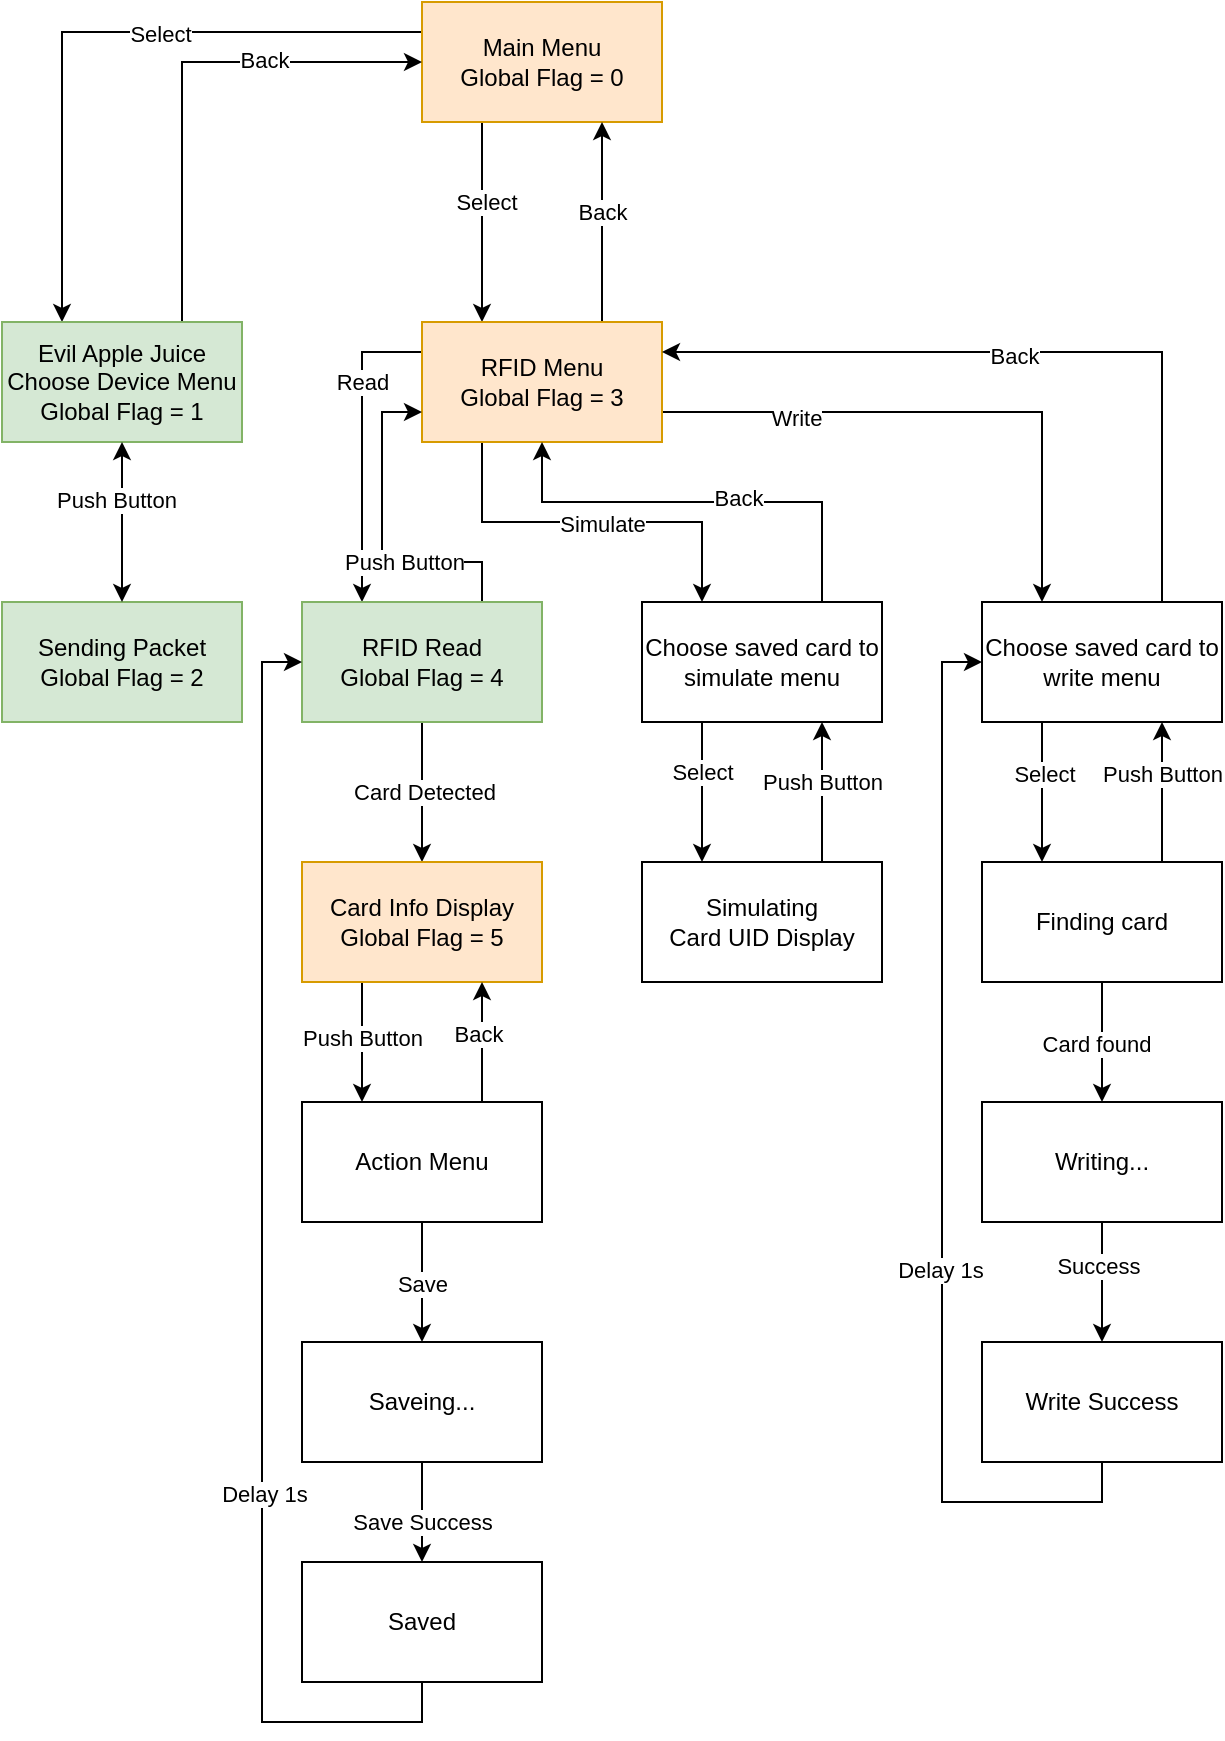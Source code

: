 <mxfile version="22.1.15" type="github">
  <diagram name="第 1 页" id="FAfDar8AXypJwFVzPQgu">
    <mxGraphModel dx="792" dy="784" grid="1" gridSize="10" guides="1" tooltips="1" connect="1" arrows="1" fold="1" page="1" pageScale="1" pageWidth="827" pageHeight="1169" math="0" shadow="0">
      <root>
        <mxCell id="0" />
        <mxCell id="1" parent="0" />
        <mxCell id="3Ltr1kRRQfsOtF6HaQOd-38" style="edgeStyle=orthogonalEdgeStyle;rounded=0;orthogonalLoop=1;jettySize=auto;html=1;exitX=0;exitY=0.25;exitDx=0;exitDy=0;entryX=0.25;entryY=0;entryDx=0;entryDy=0;" parent="1" source="3Ltr1kRRQfsOtF6HaQOd-2" target="3Ltr1kRRQfsOtF6HaQOd-3" edge="1">
          <mxGeometry relative="1" as="geometry" />
        </mxCell>
        <mxCell id="3Ltr1kRRQfsOtF6HaQOd-42" value="Select" style="edgeLabel;html=1;align=center;verticalAlign=middle;resizable=0;points=[];" parent="3Ltr1kRRQfsOtF6HaQOd-38" vertex="1" connectable="0">
          <mxGeometry x="-0.195" y="1" relative="1" as="geometry">
            <mxPoint as="offset" />
          </mxGeometry>
        </mxCell>
        <mxCell id="3Ltr1kRRQfsOtF6HaQOd-44" style="edgeStyle=orthogonalEdgeStyle;rounded=0;orthogonalLoop=1;jettySize=auto;html=1;exitX=0.25;exitY=1;exitDx=0;exitDy=0;entryX=0.25;entryY=0;entryDx=0;entryDy=0;" parent="1" source="3Ltr1kRRQfsOtF6HaQOd-2" target="3Ltr1kRRQfsOtF6HaQOd-17" edge="1">
          <mxGeometry relative="1" as="geometry" />
        </mxCell>
        <mxCell id="3Ltr1kRRQfsOtF6HaQOd-45" value="Select" style="edgeLabel;html=1;align=center;verticalAlign=middle;resizable=0;points=[];" parent="3Ltr1kRRQfsOtF6HaQOd-44" vertex="1" connectable="0">
          <mxGeometry x="-0.234" y="2" relative="1" as="geometry">
            <mxPoint y="1" as="offset" />
          </mxGeometry>
        </mxCell>
        <mxCell id="3Ltr1kRRQfsOtF6HaQOd-2" value="Main Menu&lt;br&gt;Global Flag = 0" style="rounded=0;whiteSpace=wrap;html=1;fillColor=#ffe6cc;strokeColor=#d79b00;" parent="1" vertex="1">
          <mxGeometry x="340" y="60" width="120" height="60" as="geometry" />
        </mxCell>
        <mxCell id="3Ltr1kRRQfsOtF6HaQOd-39" style="edgeStyle=orthogonalEdgeStyle;rounded=0;orthogonalLoop=1;jettySize=auto;html=1;exitX=0.75;exitY=0;exitDx=0;exitDy=0;entryX=0;entryY=0.5;entryDx=0;entryDy=0;" parent="1" source="3Ltr1kRRQfsOtF6HaQOd-3" target="3Ltr1kRRQfsOtF6HaQOd-2" edge="1">
          <mxGeometry relative="1" as="geometry" />
        </mxCell>
        <mxCell id="3Ltr1kRRQfsOtF6HaQOd-43" value="Back" style="edgeLabel;html=1;align=center;verticalAlign=middle;resizable=0;points=[];" parent="3Ltr1kRRQfsOtF6HaQOd-39" vertex="1" connectable="0">
          <mxGeometry x="0.367" y="1" relative="1" as="geometry">
            <mxPoint as="offset" />
          </mxGeometry>
        </mxCell>
        <mxCell id="3Ltr1kRRQfsOtF6HaQOd-3" value="Evil Apple Juice&lt;br&gt;Choose Device Menu&lt;br&gt;Global Flag = 1" style="rounded=0;whiteSpace=wrap;html=1;fillColor=#d5e8d4;strokeColor=#82b366;" parent="1" vertex="1">
          <mxGeometry x="130" y="220" width="120" height="60" as="geometry" />
        </mxCell>
        <mxCell id="3Ltr1kRRQfsOtF6HaQOd-12" value="Sending Packet&lt;br&gt;Global Flag = 2" style="rounded=0;whiteSpace=wrap;html=1;fillColor=#d5e8d4;strokeColor=#82b366;" parent="1" vertex="1">
          <mxGeometry x="130" y="360" width="120" height="60" as="geometry" />
        </mxCell>
        <mxCell id="3Ltr1kRRQfsOtF6HaQOd-47" style="edgeStyle=orthogonalEdgeStyle;rounded=0;orthogonalLoop=1;jettySize=auto;html=1;exitX=0.75;exitY=0;exitDx=0;exitDy=0;entryX=0.75;entryY=1;entryDx=0;entryDy=0;" parent="1" source="3Ltr1kRRQfsOtF6HaQOd-17" target="3Ltr1kRRQfsOtF6HaQOd-2" edge="1">
          <mxGeometry relative="1" as="geometry" />
        </mxCell>
        <mxCell id="3Ltr1kRRQfsOtF6HaQOd-48" value="Back" style="edgeLabel;html=1;align=center;verticalAlign=middle;resizable=0;points=[];" parent="3Ltr1kRRQfsOtF6HaQOd-47" vertex="1" connectable="0">
          <mxGeometry x="0.11" y="4" relative="1" as="geometry">
            <mxPoint x="4" as="offset" />
          </mxGeometry>
        </mxCell>
        <mxCell id="3Ltr1kRRQfsOtF6HaQOd-64" style="edgeStyle=orthogonalEdgeStyle;rounded=0;orthogonalLoop=1;jettySize=auto;html=1;exitX=0;exitY=0.25;exitDx=0;exitDy=0;entryX=0.25;entryY=0;entryDx=0;entryDy=0;" parent="1" source="3Ltr1kRRQfsOtF6HaQOd-17" target="3Ltr1kRRQfsOtF6HaQOd-25" edge="1">
          <mxGeometry relative="1" as="geometry" />
        </mxCell>
        <mxCell id="3Ltr1kRRQfsOtF6HaQOd-65" value="Read" style="edgeLabel;html=1;align=center;verticalAlign=middle;resizable=0;points=[];" parent="3Ltr1kRRQfsOtF6HaQOd-64" vertex="1" connectable="0">
          <mxGeometry x="0.266" relative="1" as="geometry">
            <mxPoint y="-53" as="offset" />
          </mxGeometry>
        </mxCell>
        <mxCell id="3Ltr1kRRQfsOtF6HaQOd-70" style="edgeStyle=orthogonalEdgeStyle;rounded=0;orthogonalLoop=1;jettySize=auto;html=1;exitX=0.25;exitY=1;exitDx=0;exitDy=0;entryX=0.25;entryY=0;entryDx=0;entryDy=0;" parent="1" source="3Ltr1kRRQfsOtF6HaQOd-17" target="3Ltr1kRRQfsOtF6HaQOd-61" edge="1">
          <mxGeometry relative="1" as="geometry">
            <Array as="points">
              <mxPoint x="370" y="320" />
              <mxPoint x="480" y="320" />
            </Array>
          </mxGeometry>
        </mxCell>
        <mxCell id="3Ltr1kRRQfsOtF6HaQOd-71" value="Simulate" style="edgeLabel;html=1;align=center;verticalAlign=middle;resizable=0;points=[];" parent="3Ltr1kRRQfsOtF6HaQOd-70" vertex="1" connectable="0">
          <mxGeometry x="0.131" y="-1" relative="1" as="geometry">
            <mxPoint x="-8" as="offset" />
          </mxGeometry>
        </mxCell>
        <mxCell id="3Ltr1kRRQfsOtF6HaQOd-80" style="edgeStyle=orthogonalEdgeStyle;rounded=0;orthogonalLoop=1;jettySize=auto;html=1;exitX=1;exitY=0.75;exitDx=0;exitDy=0;entryX=0.25;entryY=0;entryDx=0;entryDy=0;" parent="1" source="3Ltr1kRRQfsOtF6HaQOd-17" target="3Ltr1kRRQfsOtF6HaQOd-79" edge="1">
          <mxGeometry relative="1" as="geometry" />
        </mxCell>
        <mxCell id="3Ltr1kRRQfsOtF6HaQOd-81" value="Write" style="edgeLabel;html=1;align=center;verticalAlign=middle;resizable=0;points=[];" parent="3Ltr1kRRQfsOtF6HaQOd-80" vertex="1" connectable="0">
          <mxGeometry x="-0.529" y="-3" relative="1" as="geometry">
            <mxPoint as="offset" />
          </mxGeometry>
        </mxCell>
        <mxCell id="3Ltr1kRRQfsOtF6HaQOd-17" value="RFID Menu&lt;br&gt;Global Flag = 3" style="rounded=0;whiteSpace=wrap;html=1;fillColor=#ffe6cc;strokeColor=#d79b00;" parent="1" vertex="1">
          <mxGeometry x="340" y="220" width="120" height="60" as="geometry" />
        </mxCell>
        <mxCell id="3Ltr1kRRQfsOtF6HaQOd-21" value="" style="endArrow=classic;startArrow=classic;html=1;rounded=0;entryX=0.5;entryY=1;entryDx=0;entryDy=0;" parent="1" source="3Ltr1kRRQfsOtF6HaQOd-12" target="3Ltr1kRRQfsOtF6HaQOd-3" edge="1">
          <mxGeometry width="50" height="50" relative="1" as="geometry">
            <mxPoint x="390" y="430" as="sourcePoint" />
            <mxPoint x="440" y="380" as="targetPoint" />
          </mxGeometry>
        </mxCell>
        <mxCell id="3Ltr1kRRQfsOtF6HaQOd-22" value="Push Button" style="edgeLabel;html=1;align=center;verticalAlign=middle;resizable=0;points=[];" parent="3Ltr1kRRQfsOtF6HaQOd-21" vertex="1" connectable="0">
          <mxGeometry x="0.275" y="3" relative="1" as="geometry">
            <mxPoint as="offset" />
          </mxGeometry>
        </mxCell>
        <mxCell id="3Ltr1kRRQfsOtF6HaQOd-30" style="edgeStyle=orthogonalEdgeStyle;rounded=0;orthogonalLoop=1;jettySize=auto;html=1;entryX=0.5;entryY=0;entryDx=0;entryDy=0;exitX=0.5;exitY=1;exitDx=0;exitDy=0;" parent="1" source="3Ltr1kRRQfsOtF6HaQOd-25" target="3Ltr1kRRQfsOtF6HaQOd-29" edge="1">
          <mxGeometry relative="1" as="geometry">
            <mxPoint x="360" y="440" as="sourcePoint" />
          </mxGeometry>
        </mxCell>
        <mxCell id="3Ltr1kRRQfsOtF6HaQOd-31" value="Card Detected" style="edgeLabel;html=1;align=center;verticalAlign=middle;resizable=0;points=[];" parent="3Ltr1kRRQfsOtF6HaQOd-30" vertex="1" connectable="0">
          <mxGeometry x="-0.45" y="1" relative="1" as="geometry">
            <mxPoint y="15" as="offset" />
          </mxGeometry>
        </mxCell>
        <mxCell id="3Ltr1kRRQfsOtF6HaQOd-66" style="edgeStyle=orthogonalEdgeStyle;rounded=0;orthogonalLoop=1;jettySize=auto;html=1;exitX=0.75;exitY=0;exitDx=0;exitDy=0;entryX=0;entryY=0.75;entryDx=0;entryDy=0;" parent="1" source="3Ltr1kRRQfsOtF6HaQOd-25" target="3Ltr1kRRQfsOtF6HaQOd-17" edge="1">
          <mxGeometry relative="1" as="geometry">
            <Array as="points">
              <mxPoint x="370" y="340" />
              <mxPoint x="320" y="340" />
              <mxPoint x="320" y="265" />
            </Array>
          </mxGeometry>
        </mxCell>
        <mxCell id="3Ltr1kRRQfsOtF6HaQOd-69" value="Push Button" style="edgeLabel;html=1;align=center;verticalAlign=middle;resizable=0;points=[];" parent="3Ltr1kRRQfsOtF6HaQOd-66" vertex="1" connectable="0">
          <mxGeometry x="-0.154" y="-1" relative="1" as="geometry">
            <mxPoint x="10" as="offset" />
          </mxGeometry>
        </mxCell>
        <mxCell id="3Ltr1kRRQfsOtF6HaQOd-25" value="RFID Read&lt;br&gt;Global Flag = 4" style="rounded=0;whiteSpace=wrap;html=1;fillColor=#d5e8d4;strokeColor=#82b366;" parent="1" vertex="1">
          <mxGeometry x="280" y="360" width="120" height="60" as="geometry" />
        </mxCell>
        <mxCell id="3Ltr1kRRQfsOtF6HaQOd-36" style="edgeStyle=orthogonalEdgeStyle;rounded=0;orthogonalLoop=1;jettySize=auto;html=1;exitX=0.25;exitY=1;exitDx=0;exitDy=0;entryX=0.25;entryY=0;entryDx=0;entryDy=0;" parent="1" source="3Ltr1kRRQfsOtF6HaQOd-29" target="3Ltr1kRRQfsOtF6HaQOd-34" edge="1">
          <mxGeometry relative="1" as="geometry" />
        </mxCell>
        <mxCell id="3Ltr1kRRQfsOtF6HaQOd-49" value="Push Button" style="edgeLabel;html=1;align=center;verticalAlign=middle;resizable=0;points=[];" parent="3Ltr1kRRQfsOtF6HaQOd-36" vertex="1" connectable="0">
          <mxGeometry x="-0.079" relative="1" as="geometry">
            <mxPoint as="offset" />
          </mxGeometry>
        </mxCell>
        <mxCell id="3Ltr1kRRQfsOtF6HaQOd-29" value="Card Info Display&lt;br&gt;Global Flag = 5" style="rounded=0;whiteSpace=wrap;html=1;fillColor=#ffe6cc;strokeColor=#d79b00;" parent="1" vertex="1">
          <mxGeometry x="280" y="490" width="120" height="60" as="geometry" />
        </mxCell>
        <mxCell id="3Ltr1kRRQfsOtF6HaQOd-50" style="edgeStyle=orthogonalEdgeStyle;rounded=0;orthogonalLoop=1;jettySize=auto;html=1;exitX=0.75;exitY=0;exitDx=0;exitDy=0;entryX=0.75;entryY=1;entryDx=0;entryDy=0;" parent="1" source="3Ltr1kRRQfsOtF6HaQOd-34" target="3Ltr1kRRQfsOtF6HaQOd-29" edge="1">
          <mxGeometry relative="1" as="geometry" />
        </mxCell>
        <mxCell id="3Ltr1kRRQfsOtF6HaQOd-51" value="Back" style="edgeLabel;html=1;align=center;verticalAlign=middle;resizable=0;points=[];" parent="3Ltr1kRRQfsOtF6HaQOd-50" vertex="1" connectable="0">
          <mxGeometry x="0.125" y="2" relative="1" as="geometry">
            <mxPoint as="offset" />
          </mxGeometry>
        </mxCell>
        <mxCell id="3Ltr1kRRQfsOtF6HaQOd-54" style="edgeStyle=orthogonalEdgeStyle;rounded=0;orthogonalLoop=1;jettySize=auto;html=1;exitX=0.5;exitY=1;exitDx=0;exitDy=0;entryX=0.5;entryY=0;entryDx=0;entryDy=0;" parent="1" source="3Ltr1kRRQfsOtF6HaQOd-34" target="3Ltr1kRRQfsOtF6HaQOd-52" edge="1">
          <mxGeometry relative="1" as="geometry" />
        </mxCell>
        <mxCell id="3Ltr1kRRQfsOtF6HaQOd-55" value="Save" style="edgeLabel;html=1;align=center;verticalAlign=middle;resizable=0;points=[];" parent="3Ltr1kRRQfsOtF6HaQOd-54" vertex="1" connectable="0">
          <mxGeometry x="0.242" y="-3" relative="1" as="geometry">
            <mxPoint x="3" y="-7" as="offset" />
          </mxGeometry>
        </mxCell>
        <mxCell id="3Ltr1kRRQfsOtF6HaQOd-34" value="Action Menu" style="whiteSpace=wrap;html=1;" parent="1" vertex="1">
          <mxGeometry x="280" y="610" width="120" height="60" as="geometry" />
        </mxCell>
        <mxCell id="3Ltr1kRRQfsOtF6HaQOd-57" style="edgeStyle=orthogonalEdgeStyle;rounded=0;orthogonalLoop=1;jettySize=auto;html=1;exitX=0.5;exitY=1;exitDx=0;exitDy=0;" parent="1" source="3Ltr1kRRQfsOtF6HaQOd-52" target="3Ltr1kRRQfsOtF6HaQOd-56" edge="1">
          <mxGeometry relative="1" as="geometry" />
        </mxCell>
        <mxCell id="3Ltr1kRRQfsOtF6HaQOd-58" value="Save Success" style="edgeLabel;html=1;align=center;verticalAlign=middle;resizable=0;points=[];" parent="3Ltr1kRRQfsOtF6HaQOd-57" vertex="1" connectable="0">
          <mxGeometry x="-0.474" y="-3" relative="1" as="geometry">
            <mxPoint x="3" y="17" as="offset" />
          </mxGeometry>
        </mxCell>
        <mxCell id="3Ltr1kRRQfsOtF6HaQOd-52" value="Saveing..." style="rounded=0;whiteSpace=wrap;html=1;" parent="1" vertex="1">
          <mxGeometry x="280" y="730" width="120" height="60" as="geometry" />
        </mxCell>
        <mxCell id="3Ltr1kRRQfsOtF6HaQOd-59" style="edgeStyle=orthogonalEdgeStyle;rounded=0;orthogonalLoop=1;jettySize=auto;html=1;exitX=0.5;exitY=1;exitDx=0;exitDy=0;entryX=0;entryY=0.5;entryDx=0;entryDy=0;" parent="1" source="3Ltr1kRRQfsOtF6HaQOd-56" target="3Ltr1kRRQfsOtF6HaQOd-25" edge="1">
          <mxGeometry relative="1" as="geometry" />
        </mxCell>
        <mxCell id="3Ltr1kRRQfsOtF6HaQOd-60" value="Delay 1s" style="edgeLabel;html=1;align=center;verticalAlign=middle;resizable=0;points=[];" parent="3Ltr1kRRQfsOtF6HaQOd-59" vertex="1" connectable="0">
          <mxGeometry x="-0.342" y="-1" relative="1" as="geometry">
            <mxPoint as="offset" />
          </mxGeometry>
        </mxCell>
        <mxCell id="3Ltr1kRRQfsOtF6HaQOd-56" value="Saved" style="rounded=0;whiteSpace=wrap;html=1;" parent="1" vertex="1">
          <mxGeometry x="280" y="840" width="120" height="60" as="geometry" />
        </mxCell>
        <mxCell id="3Ltr1kRRQfsOtF6HaQOd-72" style="edgeStyle=orthogonalEdgeStyle;rounded=0;orthogonalLoop=1;jettySize=auto;html=1;exitX=0.75;exitY=0;exitDx=0;exitDy=0;entryX=0.5;entryY=1;entryDx=0;entryDy=0;" parent="1" source="3Ltr1kRRQfsOtF6HaQOd-61" target="3Ltr1kRRQfsOtF6HaQOd-17" edge="1">
          <mxGeometry relative="1" as="geometry">
            <Array as="points">
              <mxPoint x="540" y="310" />
              <mxPoint x="400" y="310" />
            </Array>
          </mxGeometry>
        </mxCell>
        <mxCell id="3Ltr1kRRQfsOtF6HaQOd-73" value="Back" style="edgeLabel;html=1;align=center;verticalAlign=middle;resizable=0;points=[];" parent="3Ltr1kRRQfsOtF6HaQOd-72" vertex="1" connectable="0">
          <mxGeometry x="-0.165" y="-2" relative="1" as="geometry">
            <mxPoint as="offset" />
          </mxGeometry>
        </mxCell>
        <mxCell id="3Ltr1kRRQfsOtF6HaQOd-75" style="edgeStyle=orthogonalEdgeStyle;rounded=0;orthogonalLoop=1;jettySize=auto;html=1;exitX=0.25;exitY=1;exitDx=0;exitDy=0;entryX=0.25;entryY=0;entryDx=0;entryDy=0;" parent="1" source="3Ltr1kRRQfsOtF6HaQOd-61" target="3Ltr1kRRQfsOtF6HaQOd-74" edge="1">
          <mxGeometry relative="1" as="geometry" />
        </mxCell>
        <mxCell id="3Ltr1kRRQfsOtF6HaQOd-76" value="Select" style="edgeLabel;html=1;align=center;verticalAlign=middle;resizable=0;points=[];" parent="3Ltr1kRRQfsOtF6HaQOd-75" vertex="1" connectable="0">
          <mxGeometry x="-0.28" relative="1" as="geometry">
            <mxPoint as="offset" />
          </mxGeometry>
        </mxCell>
        <mxCell id="3Ltr1kRRQfsOtF6HaQOd-61" value="Choose saved card to simulate menu" style="rounded=0;whiteSpace=wrap;html=1;" parent="1" vertex="1">
          <mxGeometry x="450" y="360" width="120" height="60" as="geometry" />
        </mxCell>
        <mxCell id="3Ltr1kRRQfsOtF6HaQOd-77" style="edgeStyle=orthogonalEdgeStyle;rounded=0;orthogonalLoop=1;jettySize=auto;html=1;exitX=0.75;exitY=0;exitDx=0;exitDy=0;entryX=0.75;entryY=1;entryDx=0;entryDy=0;" parent="1" source="3Ltr1kRRQfsOtF6HaQOd-74" target="3Ltr1kRRQfsOtF6HaQOd-61" edge="1">
          <mxGeometry relative="1" as="geometry" />
        </mxCell>
        <mxCell id="3Ltr1kRRQfsOtF6HaQOd-78" value="Push Button" style="edgeLabel;html=1;align=center;verticalAlign=middle;resizable=0;points=[];" parent="3Ltr1kRRQfsOtF6HaQOd-77" vertex="1" connectable="0">
          <mxGeometry x="0.339" relative="1" as="geometry">
            <mxPoint y="7" as="offset" />
          </mxGeometry>
        </mxCell>
        <mxCell id="3Ltr1kRRQfsOtF6HaQOd-74" value="Simulating&lt;br&gt;Card UID Display" style="rounded=0;whiteSpace=wrap;html=1;" parent="1" vertex="1">
          <mxGeometry x="450" y="490" width="120" height="60" as="geometry" />
        </mxCell>
        <mxCell id="3Ltr1kRRQfsOtF6HaQOd-82" style="edgeStyle=orthogonalEdgeStyle;rounded=0;orthogonalLoop=1;jettySize=auto;html=1;exitX=0.75;exitY=0;exitDx=0;exitDy=0;entryX=1;entryY=0.25;entryDx=0;entryDy=0;" parent="1" source="3Ltr1kRRQfsOtF6HaQOd-79" target="3Ltr1kRRQfsOtF6HaQOd-17" edge="1">
          <mxGeometry relative="1" as="geometry" />
        </mxCell>
        <mxCell id="3Ltr1kRRQfsOtF6HaQOd-83" value="Back" style="edgeLabel;html=1;align=center;verticalAlign=middle;resizable=0;points=[];" parent="3Ltr1kRRQfsOtF6HaQOd-82" vertex="1" connectable="0">
          <mxGeometry x="0.061" y="2" relative="1" as="geometry">
            <mxPoint as="offset" />
          </mxGeometry>
        </mxCell>
        <mxCell id="3Ltr1kRRQfsOtF6HaQOd-85" style="edgeStyle=orthogonalEdgeStyle;rounded=0;orthogonalLoop=1;jettySize=auto;html=1;exitX=0.25;exitY=1;exitDx=0;exitDy=0;entryX=0.25;entryY=0;entryDx=0;entryDy=0;" parent="1" source="3Ltr1kRRQfsOtF6HaQOd-79" target="3Ltr1kRRQfsOtF6HaQOd-84" edge="1">
          <mxGeometry relative="1" as="geometry" />
        </mxCell>
        <mxCell id="3Ltr1kRRQfsOtF6HaQOd-86" value="Select" style="edgeLabel;html=1;align=center;verticalAlign=middle;resizable=0;points=[];" parent="3Ltr1kRRQfsOtF6HaQOd-85" vertex="1" connectable="0">
          <mxGeometry x="-0.276" y="1" relative="1" as="geometry">
            <mxPoint as="offset" />
          </mxGeometry>
        </mxCell>
        <mxCell id="3Ltr1kRRQfsOtF6HaQOd-79" value="Choose saved card to write menu" style="rounded=0;whiteSpace=wrap;html=1;" parent="1" vertex="1">
          <mxGeometry x="620" y="360" width="120" height="60" as="geometry" />
        </mxCell>
        <mxCell id="3Ltr1kRRQfsOtF6HaQOd-87" style="edgeStyle=orthogonalEdgeStyle;rounded=0;orthogonalLoop=1;jettySize=auto;html=1;exitX=0.75;exitY=0;exitDx=0;exitDy=0;entryX=0.75;entryY=1;entryDx=0;entryDy=0;" parent="1" source="3Ltr1kRRQfsOtF6HaQOd-84" target="3Ltr1kRRQfsOtF6HaQOd-79" edge="1">
          <mxGeometry relative="1" as="geometry" />
        </mxCell>
        <mxCell id="3Ltr1kRRQfsOtF6HaQOd-88" value="Push Button" style="edgeLabel;html=1;align=center;verticalAlign=middle;resizable=0;points=[];" parent="3Ltr1kRRQfsOtF6HaQOd-87" vertex="1" connectable="0">
          <mxGeometry x="0.276" relative="1" as="geometry">
            <mxPoint as="offset" />
          </mxGeometry>
        </mxCell>
        <mxCell id="3Ltr1kRRQfsOtF6HaQOd-90" style="edgeStyle=orthogonalEdgeStyle;rounded=0;orthogonalLoop=1;jettySize=auto;html=1;exitX=0.5;exitY=1;exitDx=0;exitDy=0;entryX=0.5;entryY=0;entryDx=0;entryDy=0;" parent="1" source="3Ltr1kRRQfsOtF6HaQOd-84" target="3Ltr1kRRQfsOtF6HaQOd-89" edge="1">
          <mxGeometry relative="1" as="geometry" />
        </mxCell>
        <mxCell id="3Ltr1kRRQfsOtF6HaQOd-91" value="Card found" style="edgeLabel;html=1;align=center;verticalAlign=middle;resizable=0;points=[];" parent="3Ltr1kRRQfsOtF6HaQOd-90" vertex="1" connectable="0">
          <mxGeometry x="-0.35" y="-3" relative="1" as="geometry">
            <mxPoint y="11" as="offset" />
          </mxGeometry>
        </mxCell>
        <mxCell id="3Ltr1kRRQfsOtF6HaQOd-84" value="Finding card" style="rounded=0;whiteSpace=wrap;html=1;" parent="1" vertex="1">
          <mxGeometry x="620" y="490" width="120" height="60" as="geometry" />
        </mxCell>
        <mxCell id="3Ltr1kRRQfsOtF6HaQOd-94" style="edgeStyle=orthogonalEdgeStyle;rounded=0;orthogonalLoop=1;jettySize=auto;html=1;exitX=0.5;exitY=1;exitDx=0;exitDy=0;entryX=0.5;entryY=0;entryDx=0;entryDy=0;" parent="1" source="3Ltr1kRRQfsOtF6HaQOd-89" target="3Ltr1kRRQfsOtF6HaQOd-92" edge="1">
          <mxGeometry relative="1" as="geometry" />
        </mxCell>
        <mxCell id="3Ltr1kRRQfsOtF6HaQOd-95" value="Success" style="edgeLabel;html=1;align=center;verticalAlign=middle;resizable=0;points=[];" parent="3Ltr1kRRQfsOtF6HaQOd-94" vertex="1" connectable="0">
          <mxGeometry x="-0.267" y="-2" relative="1" as="geometry">
            <mxPoint as="offset" />
          </mxGeometry>
        </mxCell>
        <mxCell id="3Ltr1kRRQfsOtF6HaQOd-89" value="Writing..." style="rounded=0;whiteSpace=wrap;html=1;" parent="1" vertex="1">
          <mxGeometry x="620" y="610" width="120" height="60" as="geometry" />
        </mxCell>
        <mxCell id="3Ltr1kRRQfsOtF6HaQOd-96" style="edgeStyle=orthogonalEdgeStyle;rounded=0;orthogonalLoop=1;jettySize=auto;html=1;exitX=0.5;exitY=1;exitDx=0;exitDy=0;entryX=0;entryY=0.5;entryDx=0;entryDy=0;" parent="1" source="3Ltr1kRRQfsOtF6HaQOd-92" target="3Ltr1kRRQfsOtF6HaQOd-79" edge="1">
          <mxGeometry relative="1" as="geometry" />
        </mxCell>
        <mxCell id="3Ltr1kRRQfsOtF6HaQOd-97" value="Delay 1s" style="edgeLabel;html=1;align=center;verticalAlign=middle;resizable=0;points=[];" parent="3Ltr1kRRQfsOtF6HaQOd-96" vertex="1" connectable="0">
          <mxGeometry x="-0.199" y="1" relative="1" as="geometry">
            <mxPoint as="offset" />
          </mxGeometry>
        </mxCell>
        <mxCell id="3Ltr1kRRQfsOtF6HaQOd-92" value="Write Success" style="rounded=0;whiteSpace=wrap;html=1;" parent="1" vertex="1">
          <mxGeometry x="620" y="730" width="120" height="60" as="geometry" />
        </mxCell>
      </root>
    </mxGraphModel>
  </diagram>
</mxfile>

